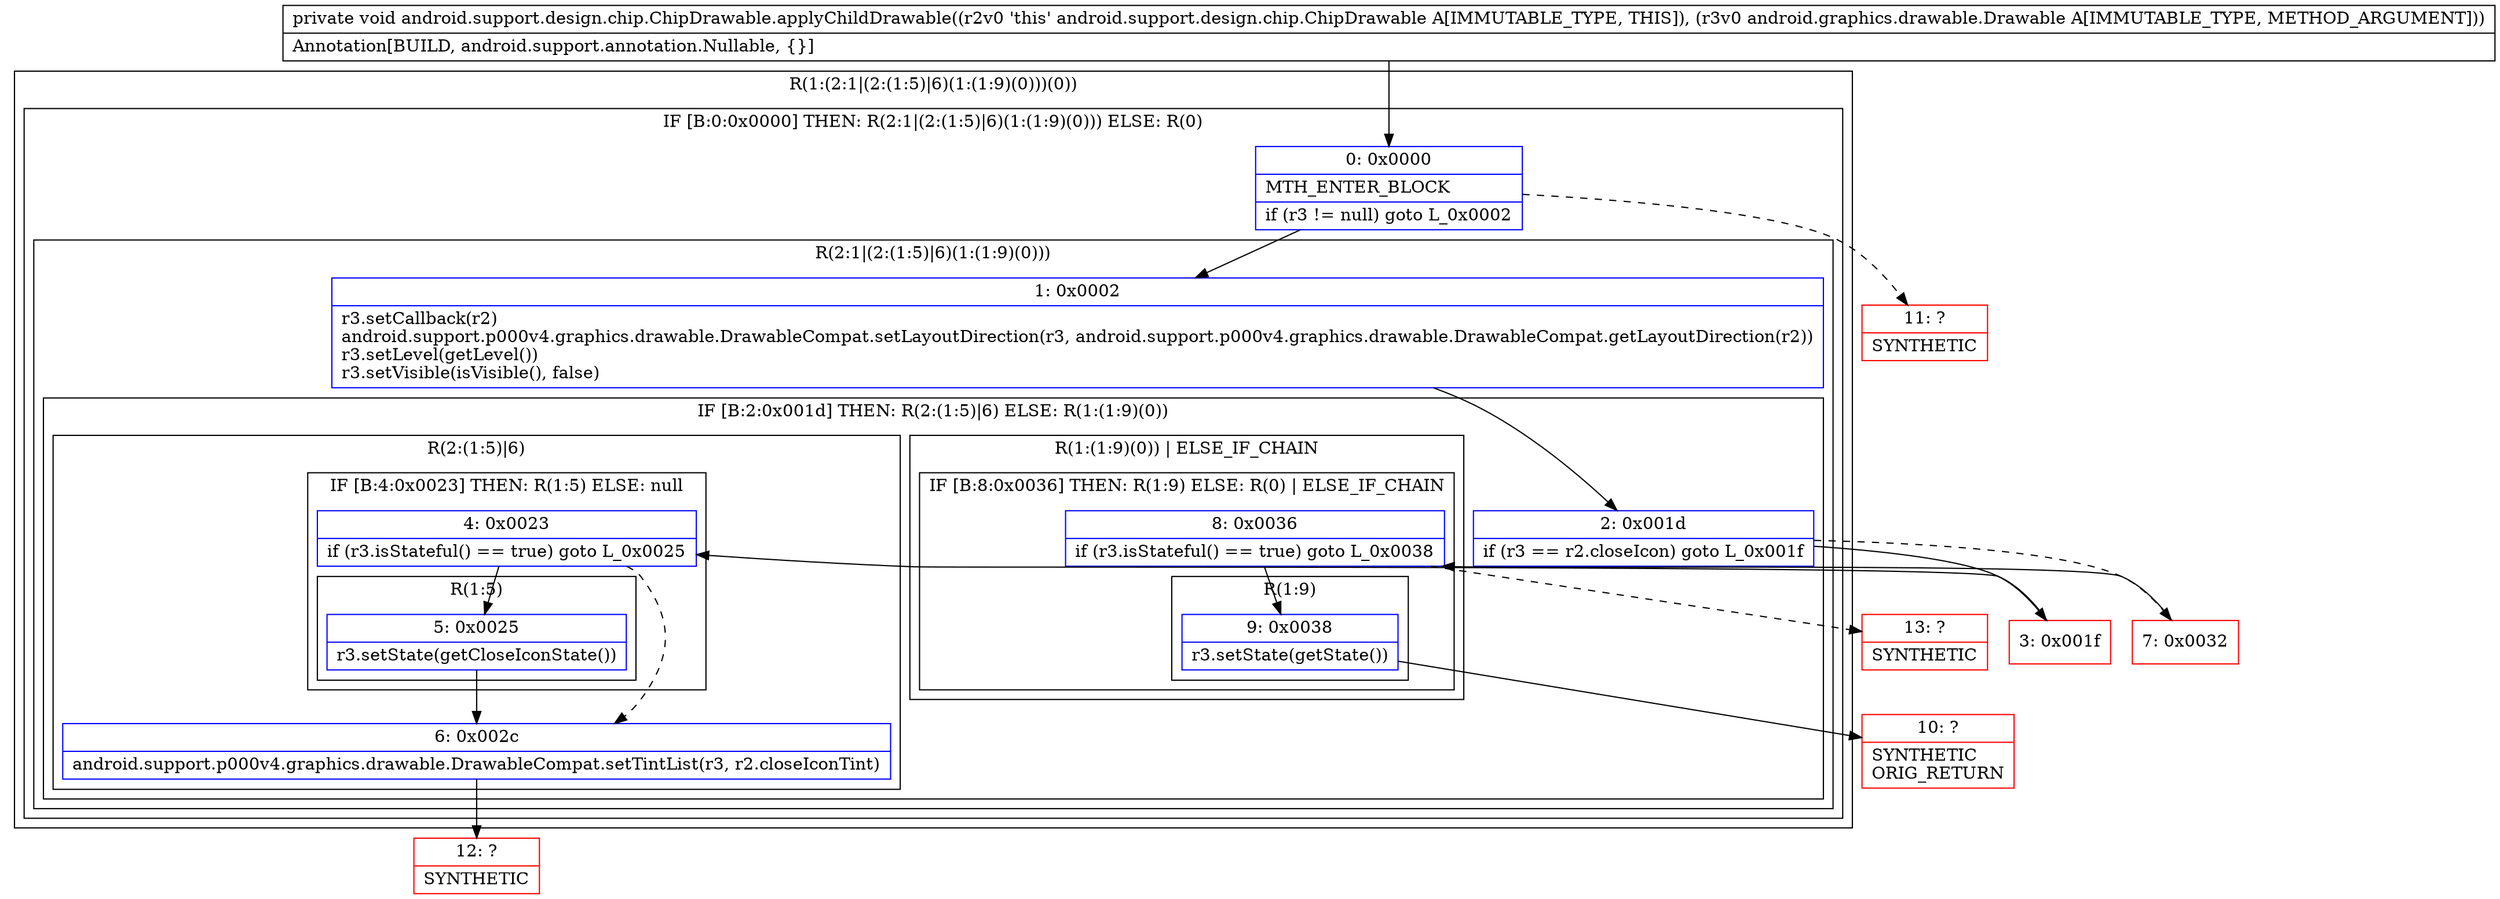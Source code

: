 digraph "CFG forandroid.support.design.chip.ChipDrawable.applyChildDrawable(Landroid\/graphics\/drawable\/Drawable;)V" {
subgraph cluster_Region_1854401642 {
label = "R(1:(2:1|(2:(1:5)|6)(1:(1:9)(0)))(0))";
node [shape=record,color=blue];
subgraph cluster_IfRegion_1411169415 {
label = "IF [B:0:0x0000] THEN: R(2:1|(2:(1:5)|6)(1:(1:9)(0))) ELSE: R(0)";
node [shape=record,color=blue];
Node_0 [shape=record,label="{0\:\ 0x0000|MTH_ENTER_BLOCK\l|if (r3 != null) goto L_0x0002\l}"];
subgraph cluster_Region_2122686221 {
label = "R(2:1|(2:(1:5)|6)(1:(1:9)(0)))";
node [shape=record,color=blue];
Node_1 [shape=record,label="{1\:\ 0x0002|r3.setCallback(r2)\landroid.support.p000v4.graphics.drawable.DrawableCompat.setLayoutDirection(r3, android.support.p000v4.graphics.drawable.DrawableCompat.getLayoutDirection(r2))\lr3.setLevel(getLevel())\lr3.setVisible(isVisible(), false)\l}"];
subgraph cluster_IfRegion_378935327 {
label = "IF [B:2:0x001d] THEN: R(2:(1:5)|6) ELSE: R(1:(1:9)(0))";
node [shape=record,color=blue];
Node_2 [shape=record,label="{2\:\ 0x001d|if (r3 == r2.closeIcon) goto L_0x001f\l}"];
subgraph cluster_Region_1201881627 {
label = "R(2:(1:5)|6)";
node [shape=record,color=blue];
subgraph cluster_IfRegion_1995056876 {
label = "IF [B:4:0x0023] THEN: R(1:5) ELSE: null";
node [shape=record,color=blue];
Node_4 [shape=record,label="{4\:\ 0x0023|if (r3.isStateful() == true) goto L_0x0025\l}"];
subgraph cluster_Region_616932043 {
label = "R(1:5)";
node [shape=record,color=blue];
Node_5 [shape=record,label="{5\:\ 0x0025|r3.setState(getCloseIconState())\l}"];
}
}
Node_6 [shape=record,label="{6\:\ 0x002c|android.support.p000v4.graphics.drawable.DrawableCompat.setTintList(r3, r2.closeIconTint)\l}"];
}
subgraph cluster_Region_37032108 {
label = "R(1:(1:9)(0)) | ELSE_IF_CHAIN\l";
node [shape=record,color=blue];
subgraph cluster_IfRegion_1599809899 {
label = "IF [B:8:0x0036] THEN: R(1:9) ELSE: R(0) | ELSE_IF_CHAIN\l";
node [shape=record,color=blue];
Node_8 [shape=record,label="{8\:\ 0x0036|if (r3.isStateful() == true) goto L_0x0038\l}"];
subgraph cluster_Region_2023864618 {
label = "R(1:9)";
node [shape=record,color=blue];
Node_9 [shape=record,label="{9\:\ 0x0038|r3.setState(getState())\l}"];
}
subgraph cluster_Region_1903927055 {
label = "R(0)";
node [shape=record,color=blue];
}
}
}
}
}
subgraph cluster_Region_1541493244 {
label = "R(0)";
node [shape=record,color=blue];
}
}
}
Node_3 [shape=record,color=red,label="{3\:\ 0x001f}"];
Node_7 [shape=record,color=red,label="{7\:\ 0x0032}"];
Node_10 [shape=record,color=red,label="{10\:\ ?|SYNTHETIC\lORIG_RETURN\l}"];
Node_11 [shape=record,color=red,label="{11\:\ ?|SYNTHETIC\l}"];
Node_12 [shape=record,color=red,label="{12\:\ ?|SYNTHETIC\l}"];
Node_13 [shape=record,color=red,label="{13\:\ ?|SYNTHETIC\l}"];
MethodNode[shape=record,label="{private void android.support.design.chip.ChipDrawable.applyChildDrawable((r2v0 'this' android.support.design.chip.ChipDrawable A[IMMUTABLE_TYPE, THIS]), (r3v0 android.graphics.drawable.Drawable A[IMMUTABLE_TYPE, METHOD_ARGUMENT]))  | Annotation[BUILD, android.support.annotation.Nullable, \{\}]\l}"];
MethodNode -> Node_0;
Node_0 -> Node_1;
Node_0 -> Node_11[style=dashed];
Node_1 -> Node_2;
Node_2 -> Node_3;
Node_2 -> Node_7[style=dashed];
Node_4 -> Node_5;
Node_4 -> Node_6[style=dashed];
Node_5 -> Node_6;
Node_6 -> Node_12;
Node_8 -> Node_9;
Node_8 -> Node_13[style=dashed];
Node_9 -> Node_10;
Node_3 -> Node_4;
Node_7 -> Node_8;
}

